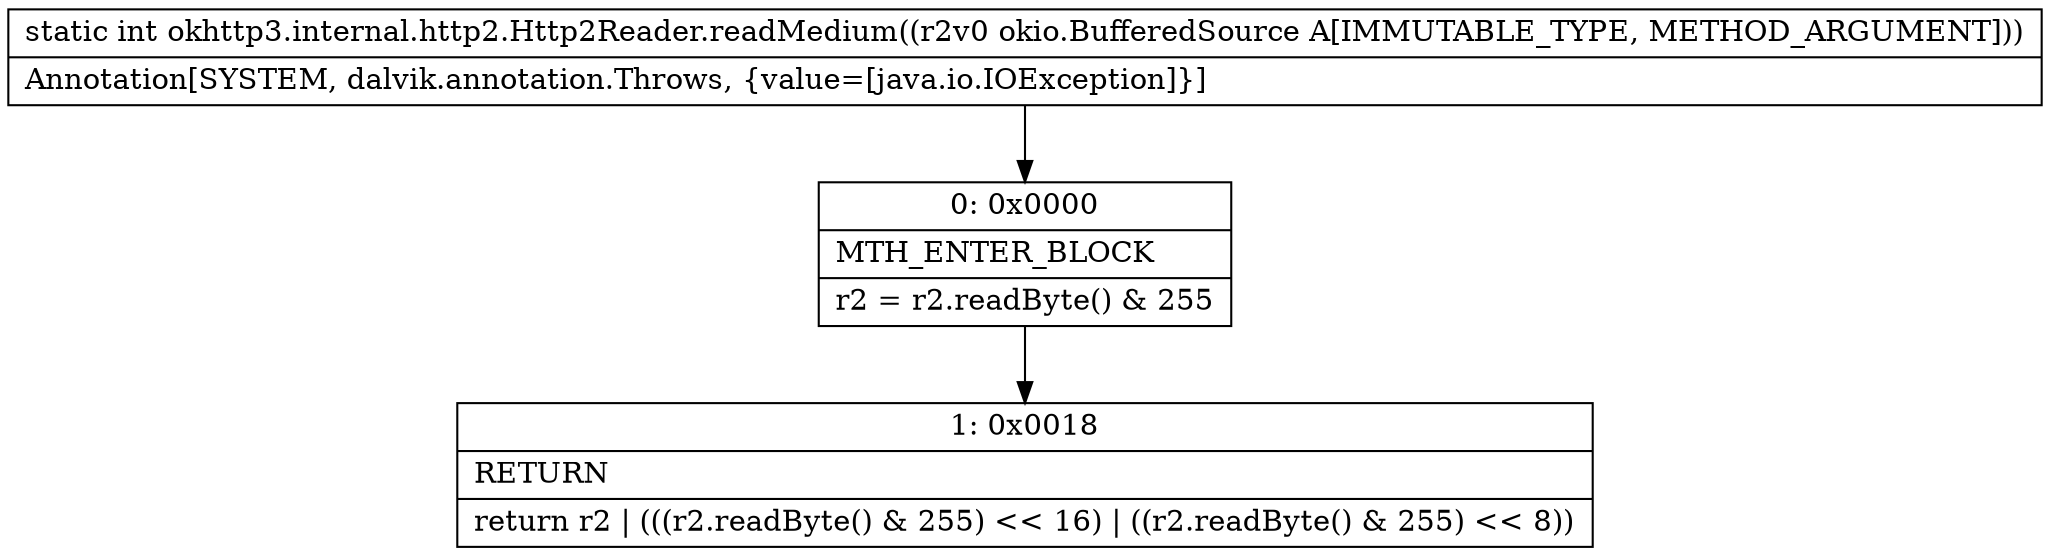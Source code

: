 digraph "CFG forokhttp3.internal.http2.Http2Reader.readMedium(Lokio\/BufferedSource;)I" {
Node_0 [shape=record,label="{0\:\ 0x0000|MTH_ENTER_BLOCK\l|r2 = r2.readByte() & 255\l}"];
Node_1 [shape=record,label="{1\:\ 0x0018|RETURN\l|return r2 \| (((r2.readByte() & 255) \<\< 16) \| ((r2.readByte() & 255) \<\< 8))\l}"];
MethodNode[shape=record,label="{static int okhttp3.internal.http2.Http2Reader.readMedium((r2v0 okio.BufferedSource A[IMMUTABLE_TYPE, METHOD_ARGUMENT]))  | Annotation[SYSTEM, dalvik.annotation.Throws, \{value=[java.io.IOException]\}]\l}"];
MethodNode -> Node_0;
Node_0 -> Node_1;
}

